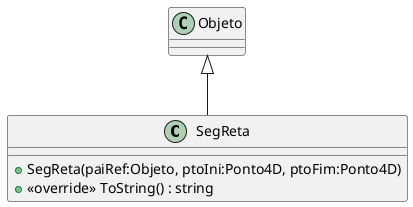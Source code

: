 @startuml
class SegReta {
    + SegReta(paiRef:Objeto, ptoIni:Ponto4D, ptoFim:Ponto4D)
    + <<override>> ToString() : string
}
Objeto <|-- SegReta
@enduml
